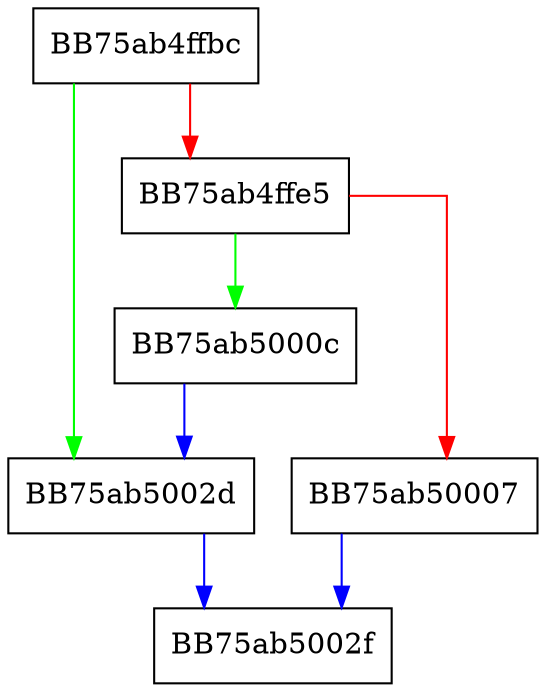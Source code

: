 digraph growVTrans {
  node [shape="box"];
  graph [splines=ortho];
  BB75ab4ffbc -> BB75ab5002d [color="green"];
  BB75ab4ffbc -> BB75ab4ffe5 [color="red"];
  BB75ab4ffe5 -> BB75ab5000c [color="green"];
  BB75ab4ffe5 -> BB75ab50007 [color="red"];
  BB75ab50007 -> BB75ab5002f [color="blue"];
  BB75ab5000c -> BB75ab5002d [color="blue"];
  BB75ab5002d -> BB75ab5002f [color="blue"];
}